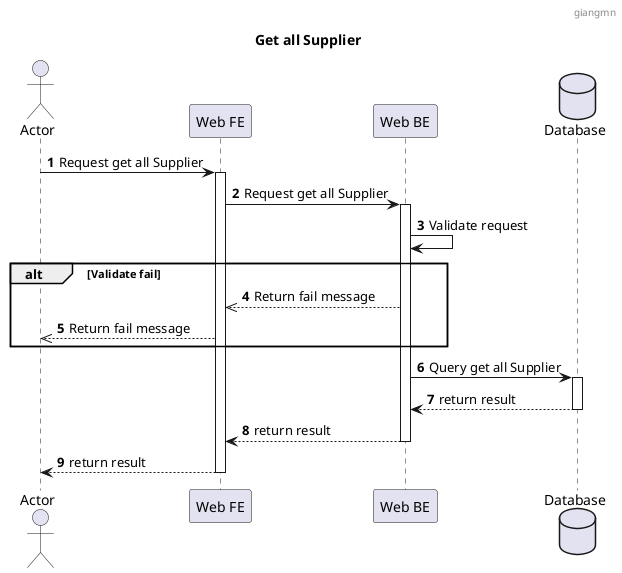@startuml
header : giangmn
title: Get all Supplier
autonumber

actor "Actor" as a
participant "Web FE" as fe
participant "Web BE" as be
database "Database" as db

a-> fe: Request get all Supplier
fe++
fe -> be: Request get all Supplier
be++
be -> be: Validate request
alt Validate fail
be -->> fe: Return fail message
fe -->> a: Return fail message
end

be -> db: Query get all Supplier
db++
db --> be: return result
db--
be --> fe: return result
be--
fe-->a: return result
fe--

@enduml